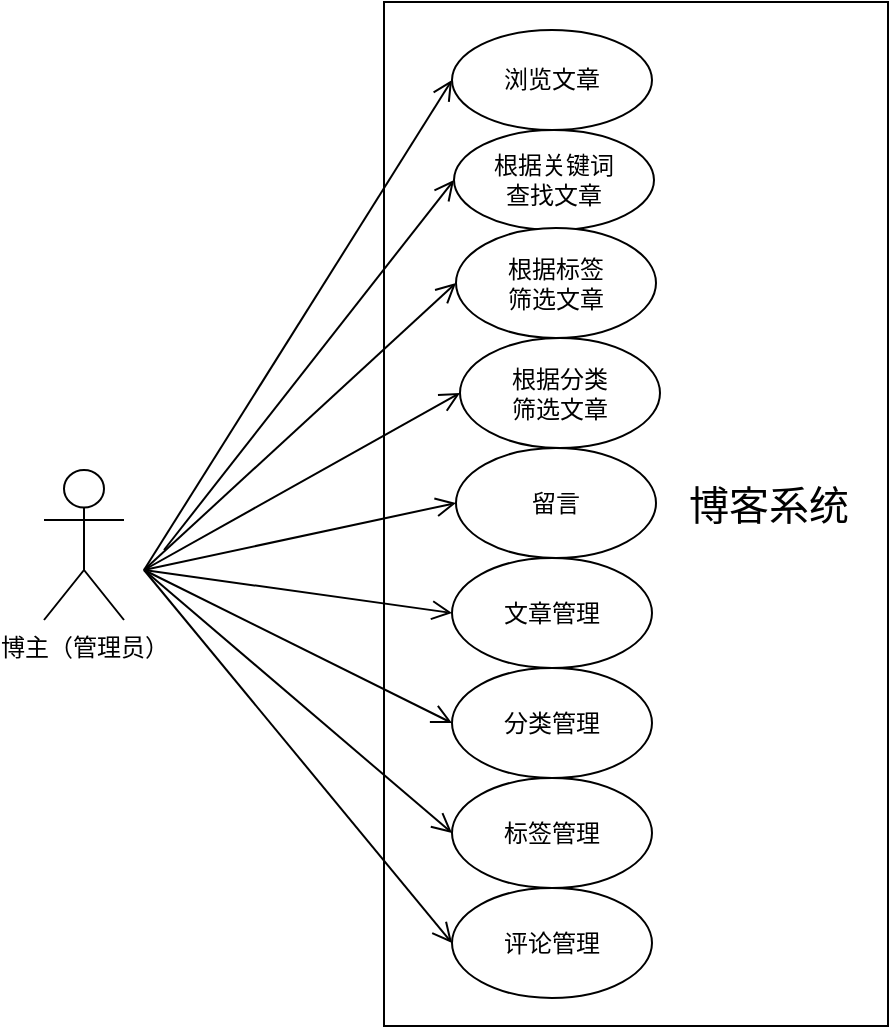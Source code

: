 <mxfile version="18.0.8" type="github">
  <diagram id="MJiEWdaM9q69lFCVjVce" name="第 1 页">
    <mxGraphModel dx="1422" dy="761" grid="0" gridSize="10" guides="1" tooltips="1" connect="1" arrows="1" fold="1" page="1" pageScale="1" pageWidth="827" pageHeight="1169" math="0" shadow="0">
      <root>
        <mxCell id="0" />
        <mxCell id="1" parent="0" />
        <mxCell id="-FMngl89LTpoJyh2Ao9U-3" value="根据关键词&lt;br&gt;查找文章" style="ellipse;whiteSpace=wrap;html=1;" vertex="1" parent="1">
          <mxGeometry x="360" y="170" width="100" height="50" as="geometry" />
        </mxCell>
        <mxCell id="-FMngl89LTpoJyh2Ao9U-4" value="根据分类&lt;br&gt;筛选文章&lt;span style=&quot;color: rgba(0, 0, 0, 0); font-family: monospace; font-size: 0px; text-align: start;&quot;&gt;%3CmxGraphModel%3E%3Croot%3E%3CmxCell%20id%3D%220%22%2F%3E%3CmxCell%20id%3D%221%22%20parent%3D%220%22%2F%3E%3CmxCell%20id%3D%222%22%20value%3D%22%E6%B5%8F%E8%A7%88%E6%96%87%E7%AB%A0%22%20style%3D%22ellipse%3BwhiteSpace%3Dwrap%3Bhtml%3D1%3B%22%20vertex%3D%221%22%20parent%3D%221%22%3E%3CmxGeometry%20x%3D%22360%22%20y%3D%22410%22%20width%3D%2290%22%20height%3D%2240%22%20as%3D%22geometry%22%2F%3E%3C%2FmxCell%3E%3C%2Froot%3E%3C%2FmxGraphModel%3E&lt;/span&gt;&lt;span style=&quot;color: rgba(0, 0, 0, 0); font-family: monospace; font-size: 0px; text-align: start;&quot;&gt;%3CmxGraphModel%3E%3Croot%3E%3CmxCell%20id%3D%220%22%2F%3E%3CmxCell%20id%3D%221%22%20parent%3D%220%22%2F%3E%3CmxCell%20id%3D%222%22%20value%3D%22%E6%B5%8F%E8%A7%88%E6%96%87%E7%AB%A0%22%20style%3D%22ellipse%3BwhiteSpace%3Dwrap%3Bhtml%3D1%3B%22%20vertex%3D%221%22%20parent%3D%221%22%3E%3CmxGeometry%20x%3D%22360%22%20y%3D%22410%22%20width%3D%2290%22%20height%3D%2240%22%20as%3D%22geometry%22%2F%3E%3C%2FmxCell%3E%3C%2Froot%3E%3C%2FmxGraphModel%3E&lt;/span&gt;" style="ellipse;whiteSpace=wrap;html=1;" vertex="1" parent="1">
          <mxGeometry x="360" y="340" width="100" height="55" as="geometry" />
        </mxCell>
        <mxCell id="-FMngl89LTpoJyh2Ao9U-5" value="根据标签&lt;br&gt;筛选文章&lt;span style=&quot;color: rgba(0, 0, 0, 0); font-family: monospace; font-size: 0px; text-align: start;&quot;&gt;%3CmxGraphModel%3E%3Croot%3E%3CmxCell%20id%3D%220%22%2F%3E%3CmxCell%20id%3D%221%22%20parent%3D%220%22%2F%3E%3CmxCell%20id%3D%222%22%20value%3D%22%E6%B5%8F%E8%A7%88%E6%96%87%E7%AB%A0%22%20style%3D%22ellipse%3BwhiteSpace%3Dwrap%3Bhtml%3D1%3B%22%20vertex%3D%221%22%20parent%3D%221%22%3E%3CmxGeometry%20x%3D%22360%22%20y%3D%22410%22%20width%3D%2290%22%20height%3D%2240%22%20as%3D%22geometry%22%2F%3E%3C%2FmxCell%3E%3C%2Froot%3E%3C%2FmxGraphModel%3E&lt;/span&gt;&lt;span style=&quot;color: rgba(0, 0, 0, 0); font-family: monospace; font-size: 0px; text-align: start;&quot;&gt;%3CmxGraphModel%3E%3Croot%3E%3CmxCell%20id%3D%220%22%2F%3E%3CmxCell%20id%3D%221%22%20parent%3D%220%22%2F%3E%3CmxCell%20id%3D%222%22%20value%3D%22%E6%B5%8F%E8%A7%88%E6%96%87%E7%AB%A0%22%20style%3D%22ellipse%3BwhiteSpace%3Dwrap%3Bhtml%3D1%3B%22%20vertex%3D%221%22%20parent%3D%221%22%3E%3CmxGeometry%20x%3D%22360%22%20y%3D%22410%22%20width%3D%2290%22%20height%3D%2240%22%20as%3D%22geometry%22%2F%3E%3C%2FmxCell%3E%3C%2Froot%3E%3C%2FmxGraphModel%3E&lt;/span&gt;" style="ellipse;whiteSpace=wrap;html=1;" vertex="1" parent="1">
          <mxGeometry x="360" y="251" width="100" height="55" as="geometry" />
        </mxCell>
        <mxCell id="-FMngl89LTpoJyh2Ao9U-6" value="留言" style="ellipse;whiteSpace=wrap;html=1;" vertex="1" parent="1">
          <mxGeometry x="360" y="428" width="100" height="55" as="geometry" />
        </mxCell>
        <mxCell id="-FMngl89LTpoJyh2Ao9U-7" value="&lt;span style=&quot;font-weight: normal;&quot;&gt;&lt;font style=&quot;font-size: 20px;&quot;&gt;博客系统&lt;/font&gt;&lt;/span&gt;" style="text;strokeColor=none;fillColor=none;html=1;fontSize=24;fontStyle=1;verticalAlign=middle;align=center;" vertex="1" parent="1">
          <mxGeometry x="470" y="255" width="100" height="40" as="geometry" />
        </mxCell>
        <object label="博主（管理员）" id="-FMngl89LTpoJyh2Ao9U-13">
          <mxCell style="shape=umlActor;verticalLabelPosition=bottom;verticalAlign=top;html=1;" vertex="1" parent="1">
            <mxGeometry x="150" y="340" width="40" height="75" as="geometry" />
          </mxCell>
        </object>
        <mxCell id="-FMngl89LTpoJyh2Ao9U-14" value="" style="html=1;" vertex="1" parent="1">
          <mxGeometry x="320" y="106" width="252" height="512" as="geometry" />
        </mxCell>
        <mxCell id="-FMngl89LTpoJyh2Ao9U-15" value="浏览文章" style="ellipse;whiteSpace=wrap;html=1;" vertex="1" parent="1">
          <mxGeometry x="354" y="120" width="100" height="50" as="geometry" />
        </mxCell>
        <mxCell id="-FMngl89LTpoJyh2Ao9U-16" value="根据关键词&lt;br&gt;查找文章" style="ellipse;whiteSpace=wrap;html=1;" vertex="1" parent="1">
          <mxGeometry x="355" y="170" width="100" height="50" as="geometry" />
        </mxCell>
        <mxCell id="-FMngl89LTpoJyh2Ao9U-17" value="根据分类&lt;br&gt;筛选文章&lt;span style=&quot;color: rgba(0, 0, 0, 0); font-family: monospace; font-size: 0px; text-align: start;&quot;&gt;%3CmxGraphModel%3E%3Croot%3E%3CmxCell%20id%3D%220%22%2F%3E%3CmxCell%20id%3D%221%22%20parent%3D%220%22%2F%3E%3CmxCell%20id%3D%222%22%20value%3D%22%E6%B5%8F%E8%A7%88%E6%96%87%E7%AB%A0%22%20style%3D%22ellipse%3BwhiteSpace%3Dwrap%3Bhtml%3D1%3B%22%20vertex%3D%221%22%20parent%3D%221%22%3E%3CmxGeometry%20x%3D%22360%22%20y%3D%22410%22%20width%3D%2290%22%20height%3D%2240%22%20as%3D%22geometry%22%2F%3E%3C%2FmxCell%3E%3C%2Froot%3E%3C%2FmxGraphModel%3E&lt;/span&gt;&lt;span style=&quot;color: rgba(0, 0, 0, 0); font-family: monospace; font-size: 0px; text-align: start;&quot;&gt;%3CmxGraphModel%3E%3Croot%3E%3CmxCell%20id%3D%220%22%2F%3E%3CmxCell%20id%3D%221%22%20parent%3D%220%22%2F%3E%3CmxCell%20id%3D%222%22%20value%3D%22%E6%B5%8F%E8%A7%88%E6%96%87%E7%AB%A0%22%20style%3D%22ellipse%3BwhiteSpace%3Dwrap%3Bhtml%3D1%3B%22%20vertex%3D%221%22%20parent%3D%221%22%3E%3CmxGeometry%20x%3D%22360%22%20y%3D%22410%22%20width%3D%2290%22%20height%3D%2240%22%20as%3D%22geometry%22%2F%3E%3C%2FmxCell%3E%3C%2Froot%3E%3C%2FmxGraphModel%3E&lt;/span&gt;" style="ellipse;whiteSpace=wrap;html=1;" vertex="1" parent="1">
          <mxGeometry x="358" y="274" width="100" height="55" as="geometry" />
        </mxCell>
        <mxCell id="-FMngl89LTpoJyh2Ao9U-18" value="根据标签&lt;br&gt;筛选文章&lt;span style=&quot;color: rgba(0, 0, 0, 0); font-family: monospace; font-size: 0px; text-align: start;&quot;&gt;%3CmxGraphModel%3E%3Croot%3E%3CmxCell%20id%3D%220%22%2F%3E%3CmxCell%20id%3D%221%22%20parent%3D%220%22%2F%3E%3CmxCell%20id%3D%222%22%20value%3D%22%E6%B5%8F%E8%A7%88%E6%96%87%E7%AB%A0%22%20style%3D%22ellipse%3BwhiteSpace%3Dwrap%3Bhtml%3D1%3B%22%20vertex%3D%221%22%20parent%3D%221%22%3E%3CmxGeometry%20x%3D%22360%22%20y%3D%22410%22%20width%3D%2290%22%20height%3D%2240%22%20as%3D%22geometry%22%2F%3E%3C%2FmxCell%3E%3C%2Froot%3E%3C%2FmxGraphModel%3E&lt;/span&gt;&lt;span style=&quot;color: rgba(0, 0, 0, 0); font-family: monospace; font-size: 0px; text-align: start;&quot;&gt;%3CmxGraphModel%3E%3Croot%3E%3CmxCell%20id%3D%220%22%2F%3E%3CmxCell%20id%3D%221%22%20parent%3D%220%22%2F%3E%3CmxCell%20id%3D%222%22%20value%3D%22%E6%B5%8F%E8%A7%88%E6%96%87%E7%AB%A0%22%20style%3D%22ellipse%3BwhiteSpace%3Dwrap%3Bhtml%3D1%3B%22%20vertex%3D%221%22%20parent%3D%221%22%3E%3CmxGeometry%20x%3D%22360%22%20y%3D%22410%22%20width%3D%2290%22%20height%3D%2240%22%20as%3D%22geometry%22%2F%3E%3C%2FmxCell%3E%3C%2Froot%3E%3C%2FmxGraphModel%3E&lt;/span&gt;" style="ellipse;whiteSpace=wrap;html=1;" vertex="1" parent="1">
          <mxGeometry x="356" y="219" width="100" height="55" as="geometry" />
        </mxCell>
        <mxCell id="-FMngl89LTpoJyh2Ao9U-19" value="留言" style="ellipse;whiteSpace=wrap;html=1;" vertex="1" parent="1">
          <mxGeometry x="356" y="329" width="100" height="55" as="geometry" />
        </mxCell>
        <mxCell id="-FMngl89LTpoJyh2Ao9U-20" value="&lt;span style=&quot;font-weight: normal;&quot;&gt;&lt;font style=&quot;font-size: 20px;&quot;&gt;博客系统&lt;/font&gt;&lt;/span&gt;" style="text;strokeColor=none;fillColor=none;html=1;fontSize=24;fontStyle=1;verticalAlign=middle;align=center;" vertex="1" parent="1">
          <mxGeometry x="462" y="336.5" width="100" height="40" as="geometry" />
        </mxCell>
        <mxCell id="-FMngl89LTpoJyh2Ao9U-21" value="" style="endArrow=open;startArrow=none;endFill=0;startFill=0;endSize=8;html=1;verticalAlign=bottom;labelBackgroundColor=none;strokeWidth=1;rounded=0;entryX=0;entryY=0.5;entryDx=0;entryDy=0;" edge="1" parent="1" target="-FMngl89LTpoJyh2Ao9U-15">
          <mxGeometry width="160" relative="1" as="geometry">
            <mxPoint x="200" y="390" as="sourcePoint" />
            <mxPoint x="350" y="220" as="targetPoint" />
          </mxGeometry>
        </mxCell>
        <mxCell id="-FMngl89LTpoJyh2Ao9U-22" value="" style="endArrow=open;startArrow=none;endFill=0;startFill=0;endSize=8;html=1;verticalAlign=bottom;labelBackgroundColor=none;strokeWidth=1;rounded=0;entryX=0;entryY=0.5;entryDx=0;entryDy=0;" edge="1" parent="1" target="-FMngl89LTpoJyh2Ao9U-16">
          <mxGeometry width="160" relative="1" as="geometry">
            <mxPoint x="210" y="380" as="sourcePoint" />
            <mxPoint x="370" y="125" as="targetPoint" />
          </mxGeometry>
        </mxCell>
        <mxCell id="-FMngl89LTpoJyh2Ao9U-23" value="" style="endArrow=open;startArrow=none;endFill=0;startFill=0;endSize=8;html=1;verticalAlign=bottom;labelBackgroundColor=none;strokeWidth=1;rounded=0;entryX=0;entryY=0.5;entryDx=0;entryDy=0;" edge="1" parent="1" target="-FMngl89LTpoJyh2Ao9U-18">
          <mxGeometry width="160" relative="1" as="geometry">
            <mxPoint x="200" y="390" as="sourcePoint" />
            <mxPoint x="370" y="205" as="targetPoint" />
          </mxGeometry>
        </mxCell>
        <mxCell id="-FMngl89LTpoJyh2Ao9U-24" value="" style="endArrow=open;startArrow=none;endFill=0;startFill=0;endSize=8;html=1;verticalAlign=bottom;labelBackgroundColor=none;strokeWidth=1;rounded=0;fontSize=20;entryX=0;entryY=0.5;entryDx=0;entryDy=0;" edge="1" parent="1" target="-FMngl89LTpoJyh2Ao9U-17">
          <mxGeometry width="160" relative="1" as="geometry">
            <mxPoint x="200" y="390" as="sourcePoint" />
            <mxPoint x="270" y="320" as="targetPoint" />
          </mxGeometry>
        </mxCell>
        <mxCell id="-FMngl89LTpoJyh2Ao9U-25" value="" style="endArrow=open;startArrow=none;endFill=0;startFill=0;endSize=8;html=1;verticalAlign=bottom;labelBackgroundColor=none;strokeWidth=1;rounded=0;fontSize=20;entryX=0;entryY=0.5;entryDx=0;entryDy=0;" edge="1" parent="1" target="-FMngl89LTpoJyh2Ao9U-19">
          <mxGeometry width="160" relative="1" as="geometry">
            <mxPoint x="200" y="390" as="sourcePoint" />
            <mxPoint x="370" y="377" as="targetPoint" />
          </mxGeometry>
        </mxCell>
        <mxCell id="-FMngl89LTpoJyh2Ao9U-30" value="文章管理" style="ellipse;whiteSpace=wrap;html=1;" vertex="1" parent="1">
          <mxGeometry x="354" y="384" width="100" height="55" as="geometry" />
        </mxCell>
        <mxCell id="-FMngl89LTpoJyh2Ao9U-31" value="" style="endArrow=open;startArrow=none;endFill=0;startFill=0;endSize=8;html=1;verticalAlign=bottom;labelBackgroundColor=none;strokeWidth=1;rounded=0;fontSize=20;entryX=0;entryY=0.5;entryDx=0;entryDy=0;" edge="1" parent="1" target="-FMngl89LTpoJyh2Ao9U-30">
          <mxGeometry width="160" relative="1" as="geometry">
            <mxPoint x="200" y="390" as="sourcePoint" />
            <mxPoint x="349" y="428" as="targetPoint" />
          </mxGeometry>
        </mxCell>
        <mxCell id="-FMngl89LTpoJyh2Ao9U-32" value="分类管理" style="ellipse;whiteSpace=wrap;html=1;" vertex="1" parent="1">
          <mxGeometry x="354" y="439" width="100" height="55" as="geometry" />
        </mxCell>
        <mxCell id="-FMngl89LTpoJyh2Ao9U-33" value="" style="endArrow=open;startArrow=none;endFill=0;startFill=0;endSize=8;html=1;verticalAlign=bottom;labelBackgroundColor=none;strokeWidth=1;rounded=0;fontSize=20;entryX=0;entryY=0.5;entryDx=0;entryDy=0;" edge="1" parent="1" target="-FMngl89LTpoJyh2Ao9U-32">
          <mxGeometry width="160" relative="1" as="geometry">
            <mxPoint x="200" y="390" as="sourcePoint" />
            <mxPoint x="349" y="496" as="targetPoint" />
          </mxGeometry>
        </mxCell>
        <mxCell id="-FMngl89LTpoJyh2Ao9U-37" value="" style="endArrow=open;startArrow=none;endFill=0;startFill=0;endSize=8;html=1;verticalAlign=bottom;labelBackgroundColor=none;strokeWidth=1;rounded=0;fontSize=20;entryX=0;entryY=0.5;entryDx=0;entryDy=0;" edge="1" parent="1" target="-FMngl89LTpoJyh2Ao9U-38">
          <mxGeometry width="160" relative="1" as="geometry">
            <mxPoint x="200" y="390" as="sourcePoint" />
            <mxPoint x="359" y="579" as="targetPoint" />
          </mxGeometry>
        </mxCell>
        <mxCell id="-FMngl89LTpoJyh2Ao9U-38" value="标签管理" style="ellipse;whiteSpace=wrap;html=1;" vertex="1" parent="1">
          <mxGeometry x="354" y="494" width="100" height="55" as="geometry" />
        </mxCell>
        <mxCell id="-FMngl89LTpoJyh2Ao9U-39" value="" style="endArrow=open;startArrow=none;endFill=0;startFill=0;endSize=8;html=1;verticalAlign=bottom;labelBackgroundColor=none;strokeWidth=1;rounded=0;fontSize=20;entryX=0;entryY=0.5;entryDx=0;entryDy=0;" edge="1" parent="1" target="-FMngl89LTpoJyh2Ao9U-40">
          <mxGeometry width="160" relative="1" as="geometry">
            <mxPoint x="200" y="390" as="sourcePoint" />
            <mxPoint x="359" y="654.5" as="targetPoint" />
          </mxGeometry>
        </mxCell>
        <mxCell id="-FMngl89LTpoJyh2Ao9U-40" value="评论管理" style="ellipse;whiteSpace=wrap;html=1;" vertex="1" parent="1">
          <mxGeometry x="354" y="549" width="100" height="55" as="geometry" />
        </mxCell>
      </root>
    </mxGraphModel>
  </diagram>
</mxfile>
